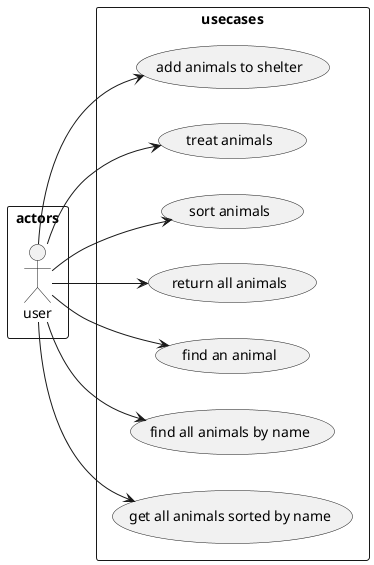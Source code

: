 @startuml
left to right direction

rectangle actors {
:user:
}

rectangle usecases {
(add animals to shelter) as add
(treat animals) as treat
(sort animals) as sort
(return all animals) as getall
(find an animal) as get
(find all animals by name) as getname
(get all animals sorted by name) as getsortname
}

user --> add
user --> treat
user --> sort
user --> getall
user --> get
user --> getname
user --> getsortname

@enduml